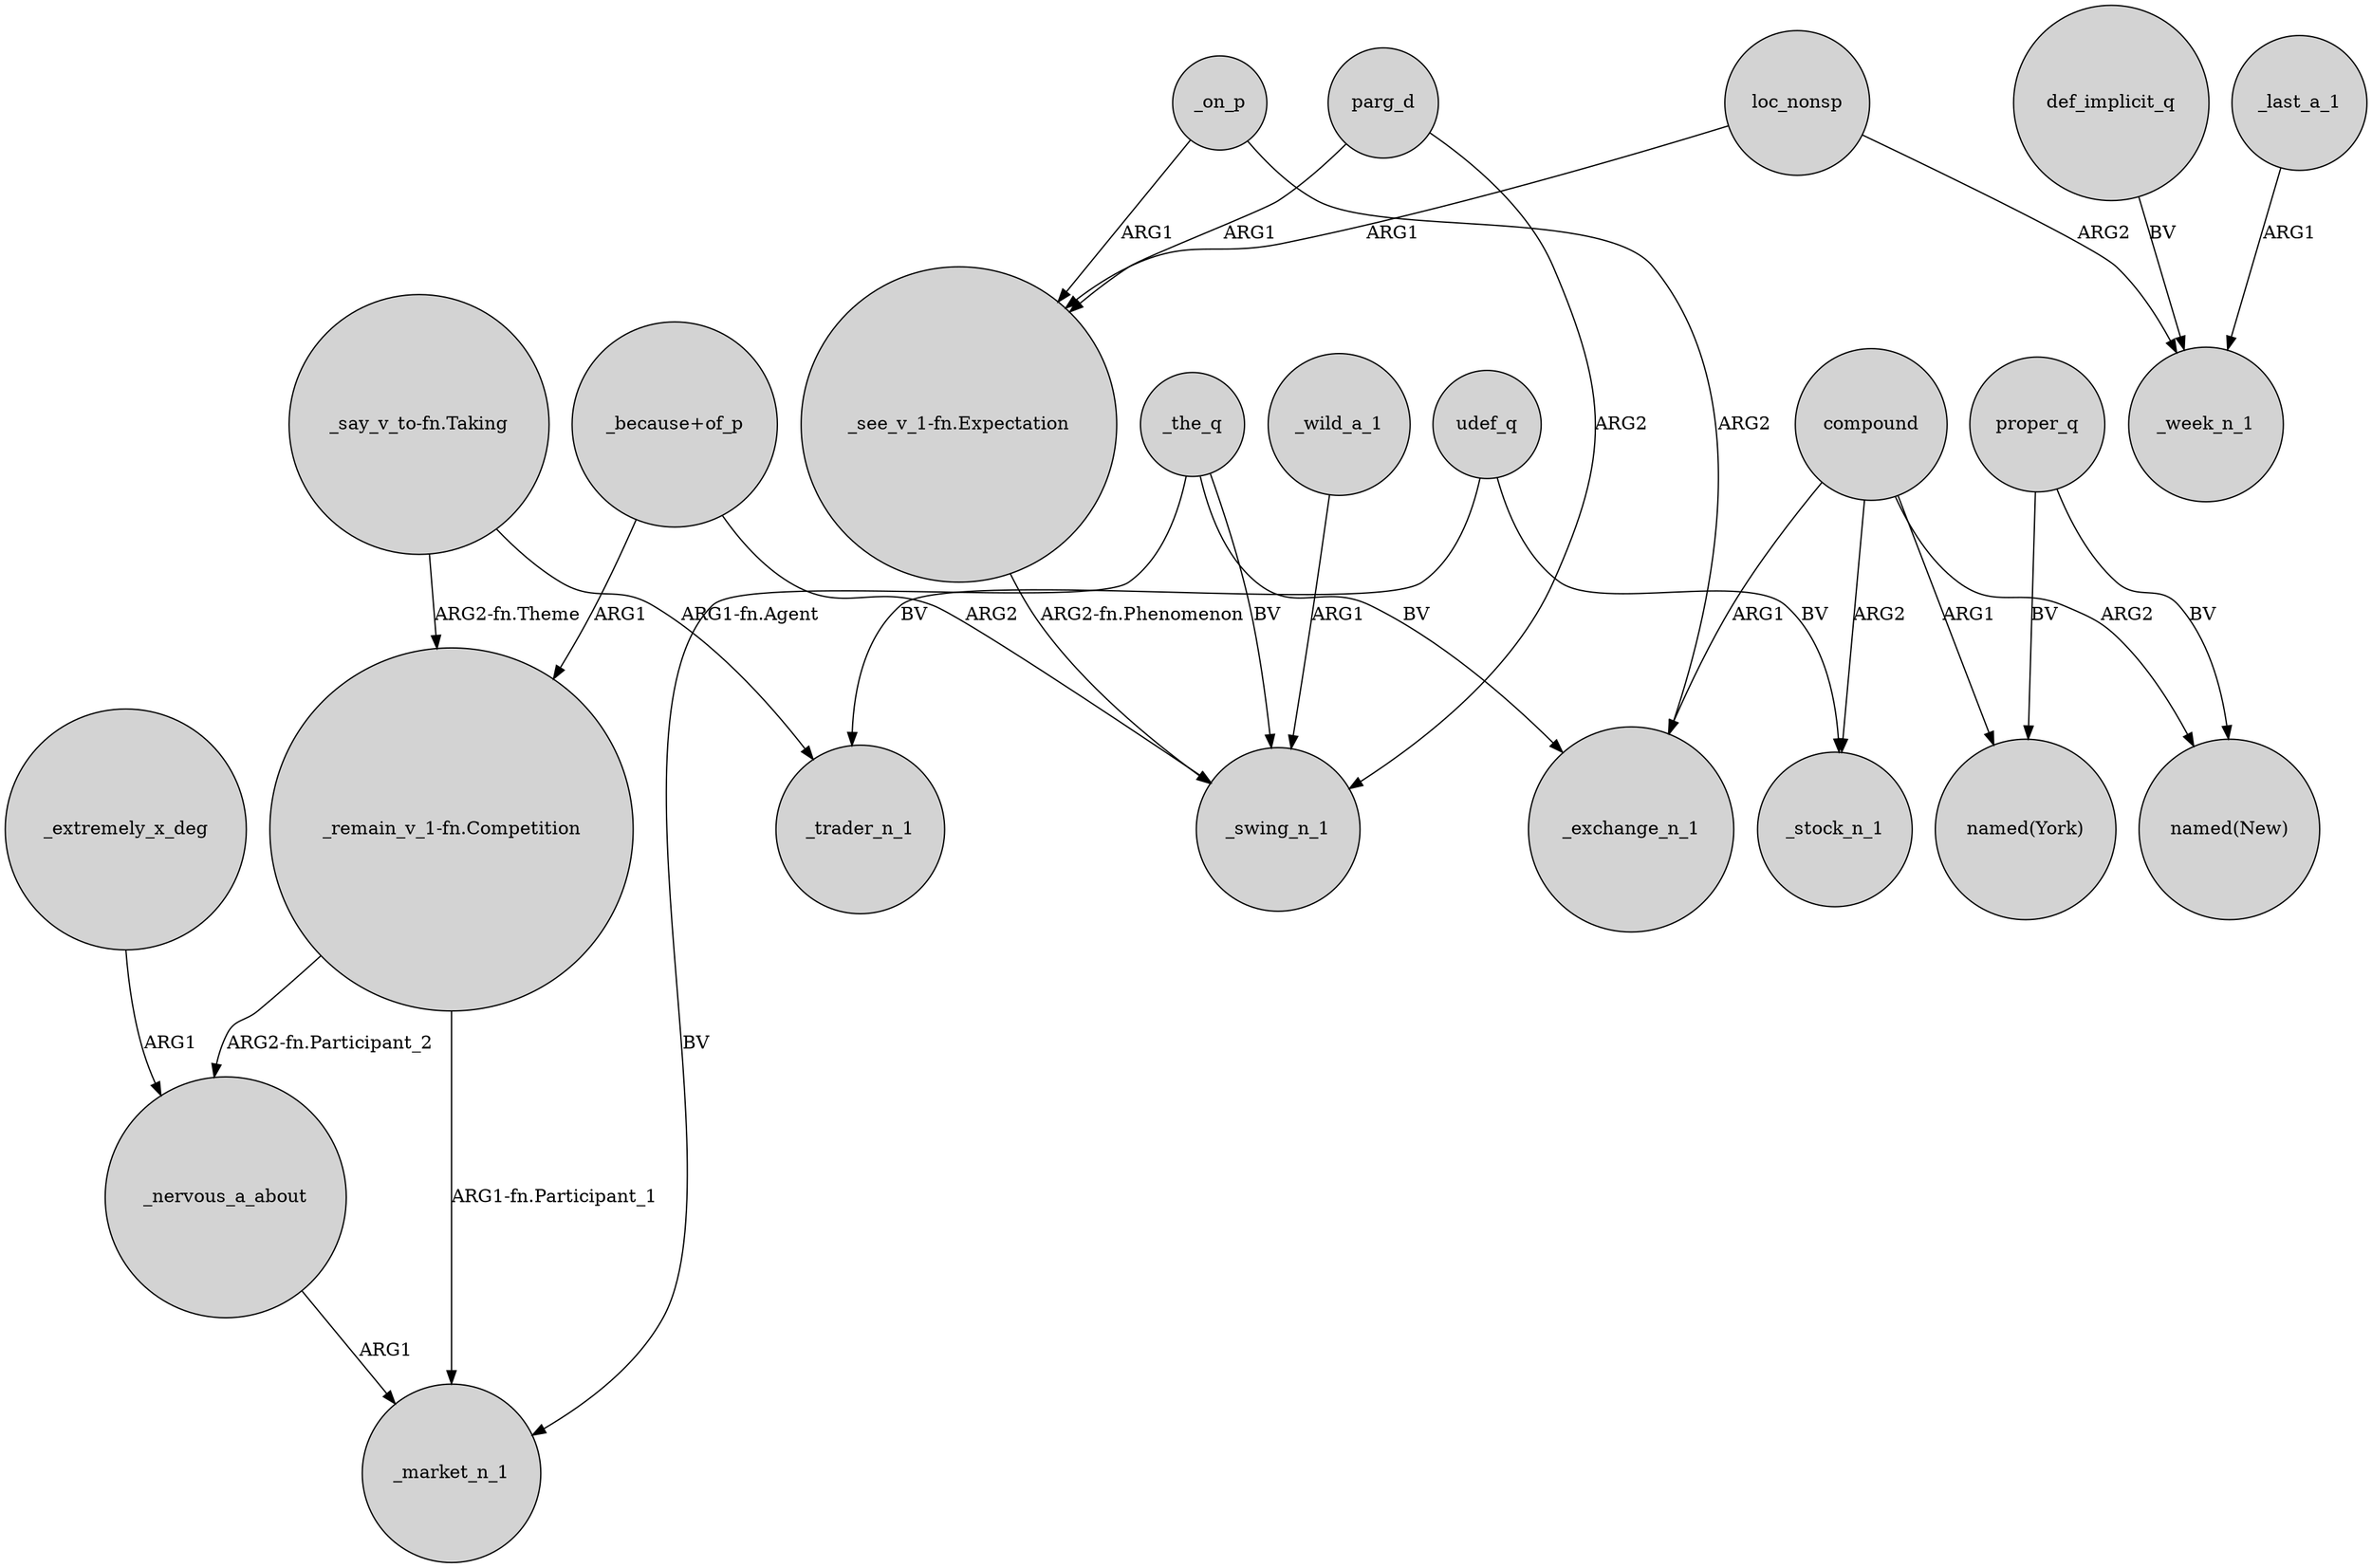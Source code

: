 digraph {
	node [shape=circle style=filled]
	_extremely_x_deg -> _nervous_a_about [label=ARG1]
	_nervous_a_about -> _market_n_1 [label=ARG1]
	compound -> "named(New)" [label=ARG2]
	"_because+of_p" -> _swing_n_1 [label=ARG2]
	loc_nonsp -> "_see_v_1-fn.Expectation" [label=ARG1]
	proper_q -> "named(New)" [label=BV]
	_the_q -> _swing_n_1 [label=BV]
	_on_p -> "_see_v_1-fn.Expectation" [label=ARG1]
	_wild_a_1 -> _swing_n_1 [label=ARG1]
	parg_d -> _swing_n_1 [label=ARG2]
	parg_d -> "_see_v_1-fn.Expectation" [label=ARG1]
	loc_nonsp -> _week_n_1 [label=ARG2]
	_on_p -> _exchange_n_1 [label=ARG2]
	compound -> _exchange_n_1 [label=ARG1]
	_the_q -> _market_n_1 [label=BV]
	proper_q -> "named(York)" [label=BV]
	udef_q -> _trader_n_1 [label=BV]
	udef_q -> _stock_n_1 [label=BV]
	"_because+of_p" -> "_remain_v_1-fn.Competition" [label=ARG1]
	_last_a_1 -> _week_n_1 [label=ARG1]
	compound -> _stock_n_1 [label=ARG2]
	def_implicit_q -> _week_n_1 [label=BV]
	"_see_v_1-fn.Expectation" -> _swing_n_1 [label="ARG2-fn.Phenomenon"]
	"_remain_v_1-fn.Competition" -> _market_n_1 [label="ARG1-fn.Participant_1"]
	compound -> "named(York)" [label=ARG1]
	_the_q -> _exchange_n_1 [label=BV]
	"_say_v_to-fn.Taking" -> _trader_n_1 [label="ARG1-fn.Agent"]
	"_say_v_to-fn.Taking" -> "_remain_v_1-fn.Competition" [label="ARG2-fn.Theme"]
	"_remain_v_1-fn.Competition" -> _nervous_a_about [label="ARG2-fn.Participant_2"]
}

